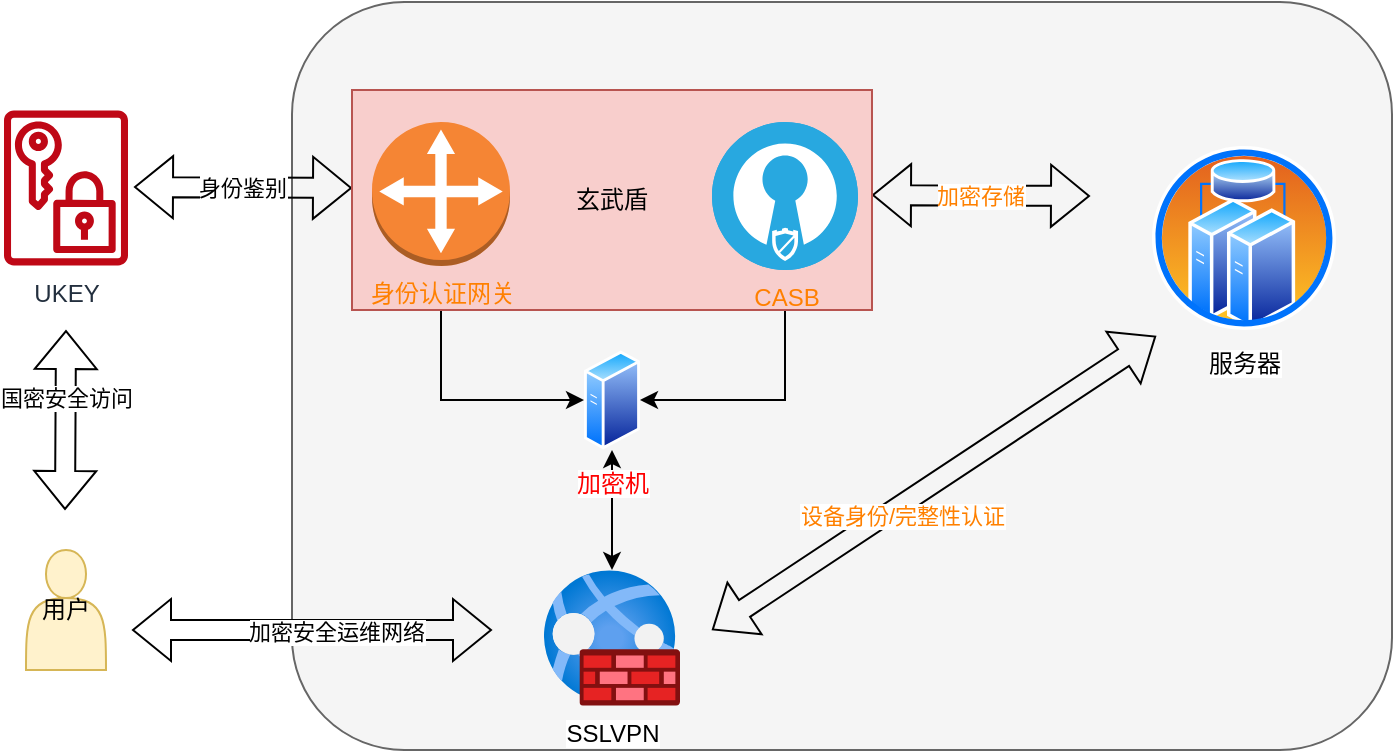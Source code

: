 <mxfile version="15.8.6" type="github">
  <diagram id="ZnlW9dyg7hoxjNr_jYjr" name="Page-1">
    <mxGraphModel dx="1418" dy="694" grid="1" gridSize="10" guides="1" tooltips="1" connect="1" arrows="1" fold="1" page="1" pageScale="1" pageWidth="827" pageHeight="1169" math="0" shadow="0">
      <root>
        <mxCell id="0" />
        <mxCell id="1" parent="0" />
        <mxCell id="pzsMb4ebbFXju3fP4moq-47" value="" style="rounded=1;whiteSpace=wrap;html=1;fillColor=#f5f5f5;strokeColor=#666666;fontColor=#333333;" vertex="1" parent="1">
          <mxGeometry x="220" y="136" width="550" height="374" as="geometry" />
        </mxCell>
        <mxCell id="pzsMb4ebbFXju3fP4moq-2" value="UKEY" style="sketch=0;outlineConnect=0;fontColor=#232F3E;gradientColor=none;fillColor=#BF0816;strokeColor=none;dashed=0;verticalLabelPosition=bottom;verticalAlign=top;align=center;html=1;fontSize=12;fontStyle=0;aspect=fixed;pointerEvents=1;shape=mxgraph.aws4.data_encryption_key;" vertex="1" parent="1">
          <mxGeometry x="76" y="190" width="62" height="78" as="geometry" />
        </mxCell>
        <mxCell id="pzsMb4ebbFXju3fP4moq-4" value="身份鉴别" style="shape=flexArrow;endArrow=classic;startArrow=classic;html=1;rounded=0;" edge="1" parent="1">
          <mxGeometry width="100" height="100" relative="1" as="geometry">
            <mxPoint x="141" y="228.5" as="sourcePoint" />
            <mxPoint x="250" y="229" as="targetPoint" />
          </mxGeometry>
        </mxCell>
        <mxCell id="pzsMb4ebbFXju3fP4moq-7" value="服务器" style="aspect=fixed;perimeter=ellipsePerimeter;html=1;align=center;shadow=0;dashed=0;spacingTop=3;image;image=img/lib/active_directory/cluster_server.svg;" vertex="1" parent="1">
          <mxGeometry x="650" y="208" width="92" height="92" as="geometry" />
        </mxCell>
        <mxCell id="pzsMb4ebbFXju3fP4moq-8" value="&lt;font color=&quot;#ff8000&quot;&gt;加密存储&lt;/font&gt;" style="shape=flexArrow;endArrow=classic;startArrow=classic;html=1;rounded=0;" edge="1" parent="1">
          <mxGeometry width="100" height="100" relative="1" as="geometry">
            <mxPoint x="510" y="232.5" as="sourcePoint" />
            <mxPoint x="619" y="233" as="targetPoint" />
          </mxGeometry>
        </mxCell>
        <mxCell id="pzsMb4ebbFXju3fP4moq-20" value="" style="edgeStyle=orthogonalEdgeStyle;rounded=0;orthogonalLoop=1;jettySize=auto;html=1;startArrow=classic;startFill=1;" edge="1" parent="1" source="pzsMb4ebbFXju3fP4moq-12" target="pzsMb4ebbFXju3fP4moq-17">
          <mxGeometry relative="1" as="geometry" />
        </mxCell>
        <mxCell id="pzsMb4ebbFXju3fP4moq-12" value="SSLVPN" style="aspect=fixed;html=1;points=[];align=center;image;fontSize=12;image=img/lib/azure2/networking/Web_Application_Firewall_Policies_WAF.svg;" vertex="1" parent="1">
          <mxGeometry x="346" y="420" width="68" height="68" as="geometry" />
        </mxCell>
        <mxCell id="pzsMb4ebbFXju3fP4moq-13" value="" style="shape=flexArrow;endArrow=classic;startArrow=classic;html=1;rounded=0;entryX=0.022;entryY=1.033;entryDx=0;entryDy=0;entryPerimeter=0;" edge="1" parent="1" target="pzsMb4ebbFXju3fP4moq-7">
          <mxGeometry width="100" height="100" relative="1" as="geometry">
            <mxPoint x="430" y="450" as="sourcePoint" />
            <mxPoint x="640" y="310" as="targetPoint" />
          </mxGeometry>
        </mxCell>
        <mxCell id="pzsMb4ebbFXju3fP4moq-15" value="设备身份/完整性认证" style="edgeLabel;html=1;align=center;verticalAlign=middle;resizable=0;points=[];fontColor=#FF8000;" vertex="1" connectable="0" parent="pzsMb4ebbFXju3fP4moq-13">
          <mxGeometry x="-0.178" y="-4" relative="1" as="geometry">
            <mxPoint x="1" as="offset" />
          </mxGeometry>
        </mxCell>
        <mxCell id="pzsMb4ebbFXju3fP4moq-14" value="" style="shape=flexArrow;endArrow=classic;startArrow=classic;html=1;rounded=0;" edge="1" parent="1">
          <mxGeometry width="100" height="100" relative="1" as="geometry">
            <mxPoint x="140" y="450" as="sourcePoint" />
            <mxPoint x="320" y="450" as="targetPoint" />
          </mxGeometry>
        </mxCell>
        <mxCell id="pzsMb4ebbFXju3fP4moq-16" value="加密安全运维网络" style="edgeLabel;html=1;align=center;verticalAlign=middle;resizable=0;points=[];" vertex="1" connectable="0" parent="pzsMb4ebbFXju3fP4moq-14">
          <mxGeometry x="0.141" y="-1" relative="1" as="geometry">
            <mxPoint x="-1" as="offset" />
          </mxGeometry>
        </mxCell>
        <mxCell id="pzsMb4ebbFXju3fP4moq-17" value="&lt;font color=&quot;#ff0000&quot;&gt;加密机&lt;/font&gt;" style="aspect=fixed;perimeter=ellipsePerimeter;html=1;align=center;shadow=0;dashed=0;spacingTop=3;image;image=img/lib/active_directory/generic_server.svg;" vertex="1" parent="1">
          <mxGeometry x="366" y="310" width="28.0" height="50" as="geometry" />
        </mxCell>
        <mxCell id="pzsMb4ebbFXju3fP4moq-18" style="edgeStyle=orthogonalEdgeStyle;rounded=0;orthogonalLoop=1;jettySize=auto;html=1;exitX=0.5;exitY=1;exitDx=0;exitDy=0;exitPerimeter=0;entryX=0;entryY=0.5;entryDx=0;entryDy=0;startArrow=classic;startFill=1;" edge="1" parent="1" source="pzsMb4ebbFXju3fP4moq-3" target="pzsMb4ebbFXju3fP4moq-17">
          <mxGeometry relative="1" as="geometry" />
        </mxCell>
        <mxCell id="pzsMb4ebbFXju3fP4moq-19" style="edgeStyle=orthogonalEdgeStyle;rounded=0;orthogonalLoop=1;jettySize=auto;html=1;exitX=0.5;exitY=1;exitDx=0;exitDy=0;exitPerimeter=0;entryX=1;entryY=0.5;entryDx=0;entryDy=0;startArrow=classic;startFill=1;" edge="1" parent="1" source="pzsMb4ebbFXju3fP4moq-6" target="pzsMb4ebbFXju3fP4moq-17">
          <mxGeometry relative="1" as="geometry" />
        </mxCell>
        <mxCell id="pzsMb4ebbFXju3fP4moq-22" value="用户" style="shape=actor;whiteSpace=wrap;html=1;fillColor=#fff2cc;strokeColor=#d6b656;" vertex="1" parent="1">
          <mxGeometry x="87" y="410" width="40" height="60" as="geometry" />
        </mxCell>
        <mxCell id="pzsMb4ebbFXju3fP4moq-23" value="" style="shape=flexArrow;endArrow=classic;startArrow=classic;html=1;rounded=0;" edge="1" parent="1">
          <mxGeometry width="100" height="100" relative="1" as="geometry">
            <mxPoint x="106.5" y="390" as="sourcePoint" />
            <mxPoint x="107" y="300" as="targetPoint" />
          </mxGeometry>
        </mxCell>
        <mxCell id="pzsMb4ebbFXju3fP4moq-24" value="国密安全访问" style="edgeLabel;html=1;align=center;verticalAlign=middle;resizable=0;points=[];" vertex="1" connectable="0" parent="pzsMb4ebbFXju3fP4moq-23">
          <mxGeometry x="0.244" relative="1" as="geometry">
            <mxPoint as="offset" />
          </mxGeometry>
        </mxCell>
        <mxCell id="pzsMb4ebbFXju3fP4moq-49" value="" style="group" vertex="1" connectable="0" parent="1">
          <mxGeometry x="250" y="180" width="260" height="110" as="geometry" />
        </mxCell>
        <mxCell id="pzsMb4ebbFXju3fP4moq-11" value="" style="group;fillColor=#d5e8d4;strokeColor=#82b366;container=0;" vertex="1" connectable="0" parent="pzsMb4ebbFXju3fP4moq-49">
          <mxGeometry width="260" height="110" as="geometry" />
        </mxCell>
        <mxCell id="pzsMb4ebbFXju3fP4moq-9" value="玄武盾" style="rounded=0;whiteSpace=wrap;html=1;fillColor=#f8cecc;strokeColor=#b85450;" vertex="1" parent="pzsMb4ebbFXju3fP4moq-49">
          <mxGeometry width="260" height="110" as="geometry" />
        </mxCell>
        <mxCell id="pzsMb4ebbFXju3fP4moq-3" value="&lt;font color=&quot;#ff8000&quot;&gt;身份认证网关&lt;/font&gt;" style="outlineConnect=0;dashed=0;verticalLabelPosition=bottom;verticalAlign=top;align=center;html=1;shape=mxgraph.aws3.customer_gateway;fillColor=#F58534;gradientColor=none;" vertex="1" parent="pzsMb4ebbFXju3fP4moq-49">
          <mxGeometry x="10" y="16" width="69" height="72" as="geometry" />
        </mxCell>
        <mxCell id="pzsMb4ebbFXju3fP4moq-6" value="&lt;font color=&quot;#ff8000&quot;&gt;CASB&lt;/font&gt;" style="fillColor=#28A8E0;verticalLabelPosition=bottom;sketch=0;html=1;strokeColor=#ffffff;verticalAlign=top;align=center;points=[[0.145,0.145,0],[0.5,0,0],[0.855,0.145,0],[1,0.5,0],[0.855,0.855,0],[0.5,1,0],[0.145,0.855,0],[0,0.5,0]];pointerEvents=1;shape=mxgraph.cisco_safe.compositeIcon;bgIcon=ellipse;resIcon=mxgraph.cisco_safe.capability.casb;" vertex="1" parent="pzsMb4ebbFXju3fP4moq-49">
          <mxGeometry x="180" y="16" width="73" height="74" as="geometry" />
        </mxCell>
      </root>
    </mxGraphModel>
  </diagram>
</mxfile>
